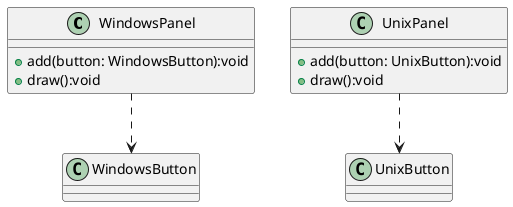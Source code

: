 @startuml
class WindowsPanel{
    +add(button: WindowsButton):void
    +draw():void
}

class WindowsButton{
}

class UnixPanel{
    +add(button: UnixButton):void
    +draw():void
}

class UnixButton{
}

WindowsPanel ..> WindowsButton
UnixPanel ..> UnixButton

@enduml